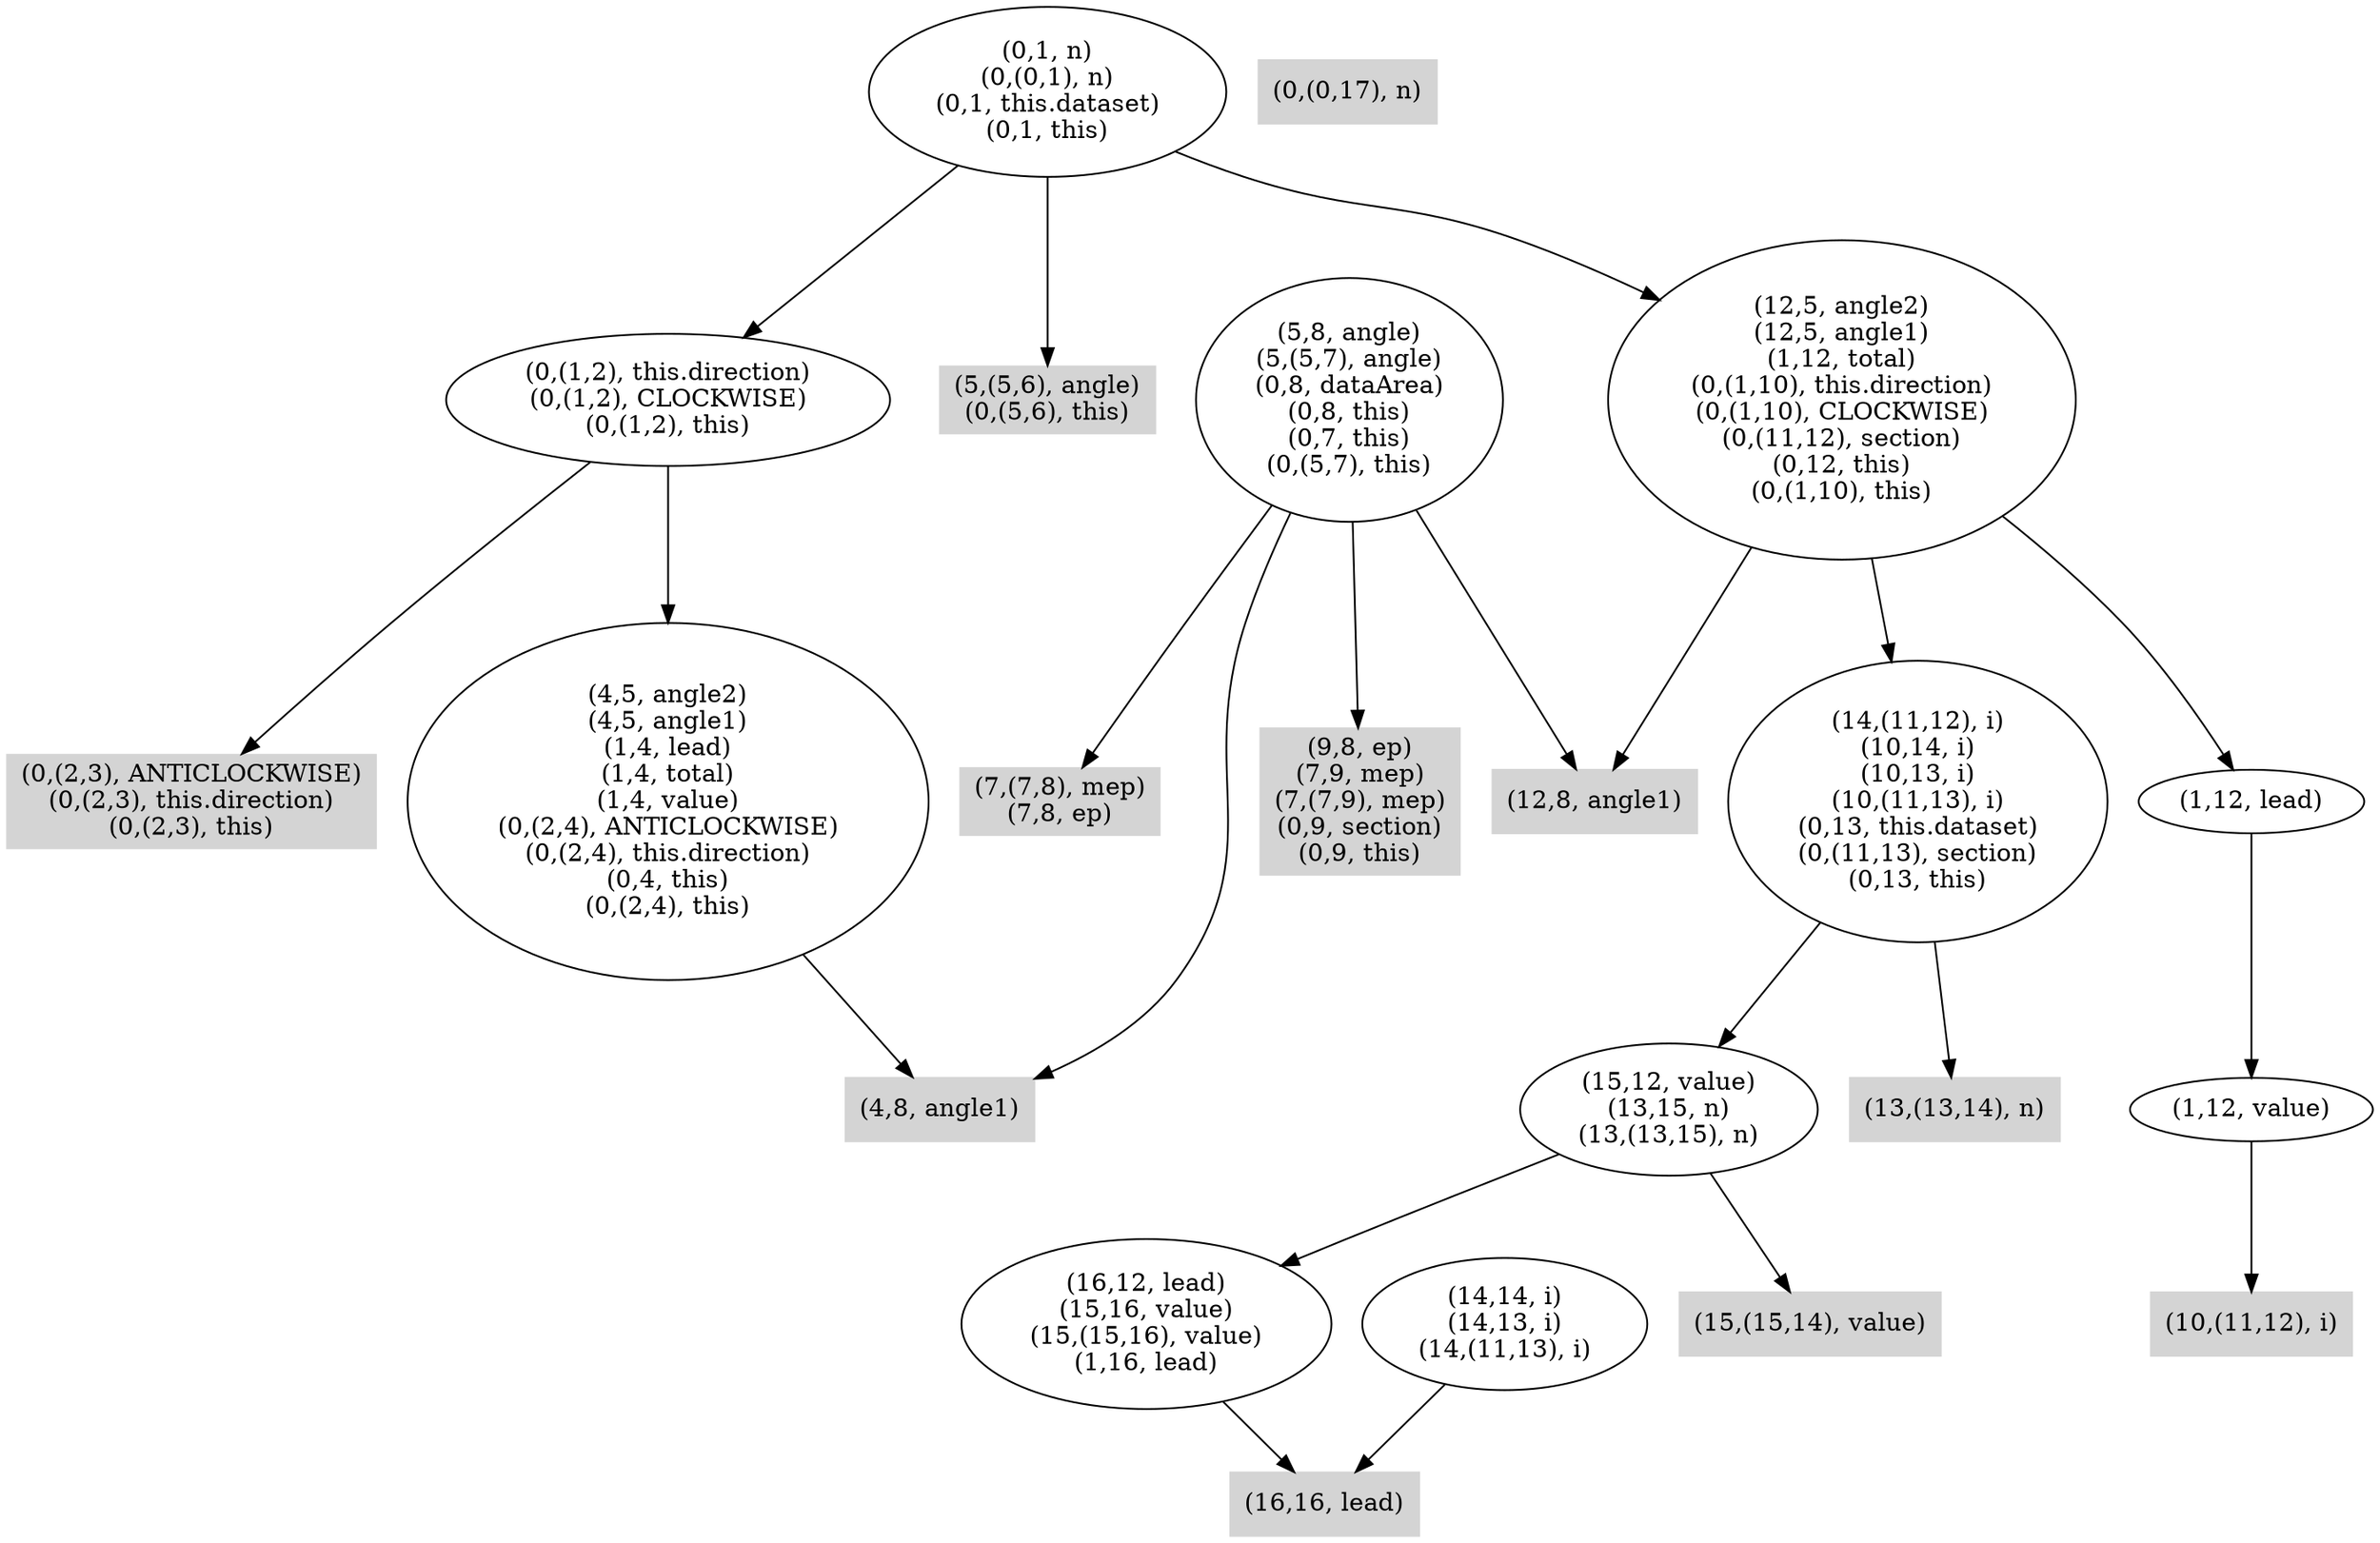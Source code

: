 digraph { 
3700 [shape=box,style=filled,color=".0 .0 .83",label="(16,16, lead)"];
3701 [label="(16,12, lead)\n(15,16, value)\n(15,(15,16), value)\n(1,16, lead)"];
3702 [shape=box,style=filled,color=".0 .0 .83",label="(15,(15,14), value)"];
3703 [label="(15,12, value)\n(13,15, n)\n(13,(13,15), n)"];
3704 [shape=box,style=filled,color=".0 .0 .83",label="(13,(13,14), n)"];
3705 [label="(14,14, i)\n(14,13, i)\n(14,(11,13), i)"];
3706 [label="(14,(11,12), i)\n(10,14, i)\n(10,13, i)\n(10,(11,13), i)\n(0,13, this.dataset)\n(0,(11,13), section)\n(0,13, this)"];
3707 [shape=box,style=filled,color=".0 .0 .83",label="(10,(11,12), i)"];
3708 [label="(1,12, value)"];
3709 [label="(1,12, lead)"];
3710 [shape=box,style=filled,color=".0 .0 .83",label="(12,8, angle1)"];
3711 [label="(12,5, angle2)\n(12,5, angle1)\n(1,12, total)\n(0,(1,10), this.direction)\n(0,(1,10), CLOCKWISE)\n(0,(11,12), section)\n(0,12, this)\n(0,(1,10), this)"];
3712 [shape=box,style=filled,color=".0 .0 .83",label="(4,8, angle1)"];
3713 [label="(4,5, angle2)\n(4,5, angle1)\n(1,4, lead)\n(1,4, total)\n(1,4, value)\n(0,(2,4), ANTICLOCKWISE)\n(0,(2,4), this.direction)\n(0,4, this)\n(0,(2,4), this)"];
3714 [shape=box,style=filled,color=".0 .0 .83",label="(0,(2,3), ANTICLOCKWISE)\n(0,(2,3), this.direction)\n(0,(2,3), this)"];
3715 [label="(0,(1,2), this.direction)\n(0,(1,2), CLOCKWISE)\n(0,(1,2), this)"];
3716 [shape=box,style=filled,color=".0 .0 .83",label="(9,8, ep)\n(7,9, mep)\n(7,(7,9), mep)\n(0,9, section)\n(0,9, this)"];
3717 [shape=box,style=filled,color=".0 .0 .83",label="(7,(7,8), mep)\n(7,8, ep)"];
3718 [label="(5,8, angle)\n(5,(5,7), angle)\n(0,8, dataArea)\n(0,8, this)\n(0,7, this)\n(0,(5,7), this)"];
3719 [shape=box,style=filled,color=".0 .0 .83",label="(5,(5,6), angle)\n(0,(5,6), this)"];
3720 [label="(0,1, n)\n(0,(0,1), n)\n(0,1, this.dataset)\n(0,1, this)"];
3721 [shape=box,style=filled,color=".0 .0 .83",label="(0,(0,17), n)"];
3701 -> 3700;
3703 -> 3701;
3703 -> 3702;
3705 -> 3700;
3706 -> 3703;
3706 -> 3704;
3708 -> 3707;
3709 -> 3708;
3711 -> 3706;
3711 -> 3709;
3711 -> 3710;
3713 -> 3712;
3715 -> 3713;
3715 -> 3714;
3718 -> 3710;
3718 -> 3712;
3718 -> 3716;
3718 -> 3717;
3720 -> 3711;
3720 -> 3715;
3720 -> 3719;
}